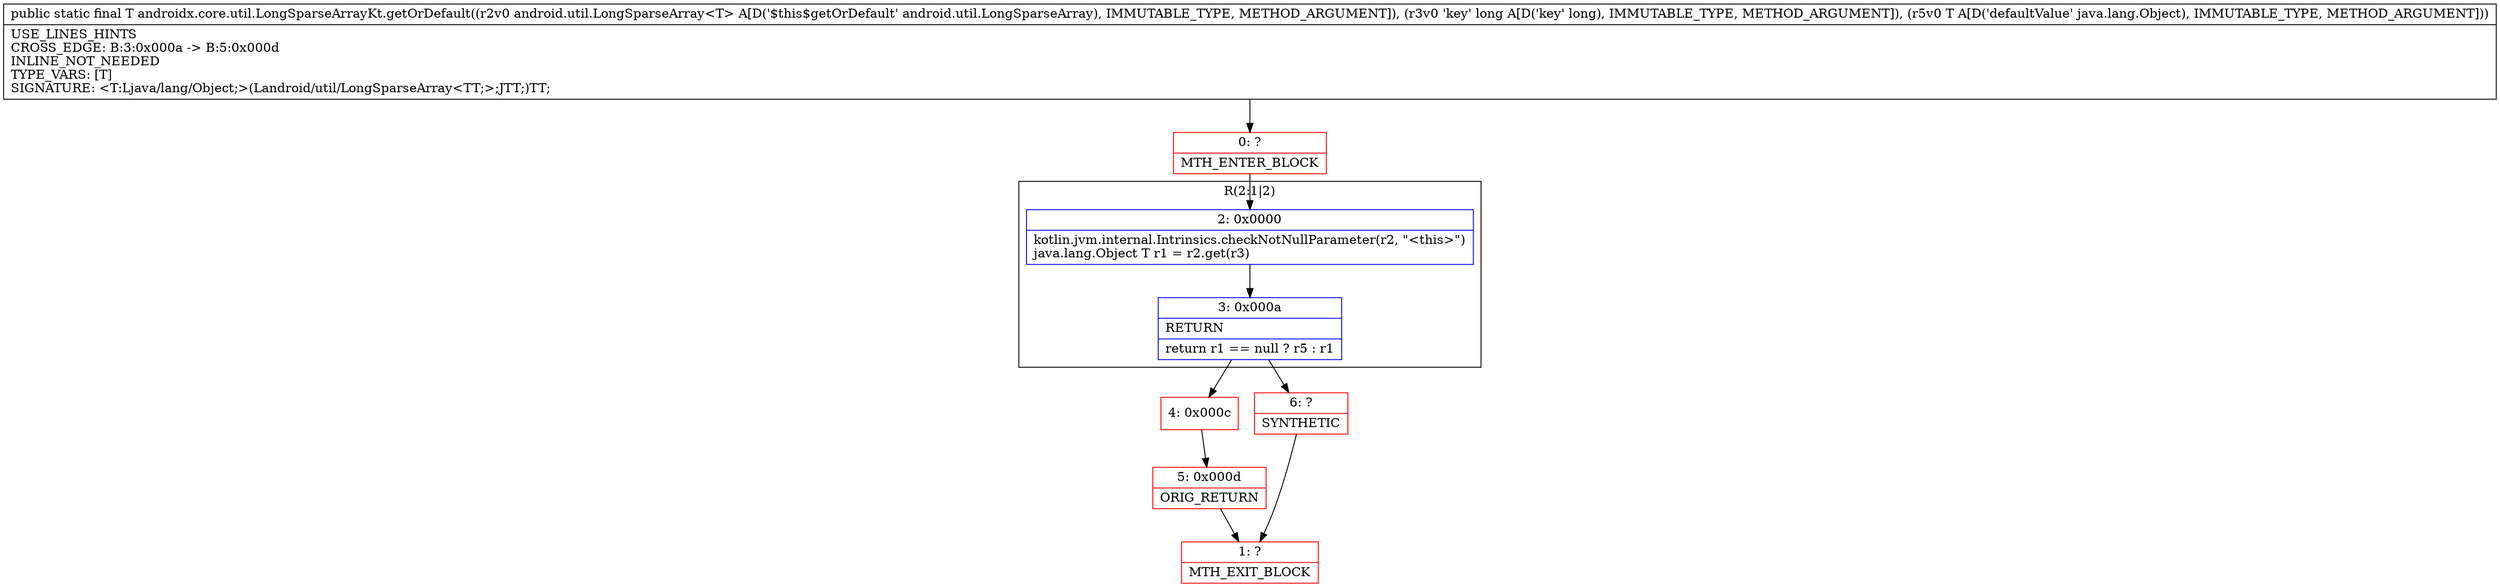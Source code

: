 digraph "CFG forandroidx.core.util.LongSparseArrayKt.getOrDefault(Landroid\/util\/LongSparseArray;JLjava\/lang\/Object;)Ljava\/lang\/Object;" {
subgraph cluster_Region_1306971451 {
label = "R(2:1|2)";
node [shape=record,color=blue];
Node_2 [shape=record,label="{2\:\ 0x0000|kotlin.jvm.internal.Intrinsics.checkNotNullParameter(r2, \"\<this\>\")\ljava.lang.Object T r1 = r2.get(r3)\l}"];
Node_3 [shape=record,label="{3\:\ 0x000a|RETURN\l|return r1 == null ? r5 : r1\l}"];
}
Node_0 [shape=record,color=red,label="{0\:\ ?|MTH_ENTER_BLOCK\l}"];
Node_4 [shape=record,color=red,label="{4\:\ 0x000c}"];
Node_5 [shape=record,color=red,label="{5\:\ 0x000d|ORIG_RETURN\l}"];
Node_1 [shape=record,color=red,label="{1\:\ ?|MTH_EXIT_BLOCK\l}"];
Node_6 [shape=record,color=red,label="{6\:\ ?|SYNTHETIC\l}"];
MethodNode[shape=record,label="{public static final T androidx.core.util.LongSparseArrayKt.getOrDefault((r2v0 android.util.LongSparseArray\<T\> A[D('$this$getOrDefault' android.util.LongSparseArray), IMMUTABLE_TYPE, METHOD_ARGUMENT]), (r3v0 'key' long A[D('key' long), IMMUTABLE_TYPE, METHOD_ARGUMENT]), (r5v0 T A[D('defaultValue' java.lang.Object), IMMUTABLE_TYPE, METHOD_ARGUMENT]))  | USE_LINES_HINTS\lCROSS_EDGE: B:3:0x000a \-\> B:5:0x000d\lINLINE_NOT_NEEDED\lTYPE_VARS: [T]\lSIGNATURE: \<T:Ljava\/lang\/Object;\>(Landroid\/util\/LongSparseArray\<TT;\>;JTT;)TT;\l}"];
MethodNode -> Node_0;Node_2 -> Node_3;
Node_3 -> Node_4;
Node_3 -> Node_6;
Node_0 -> Node_2;
Node_4 -> Node_5;
Node_5 -> Node_1;
Node_6 -> Node_1;
}

